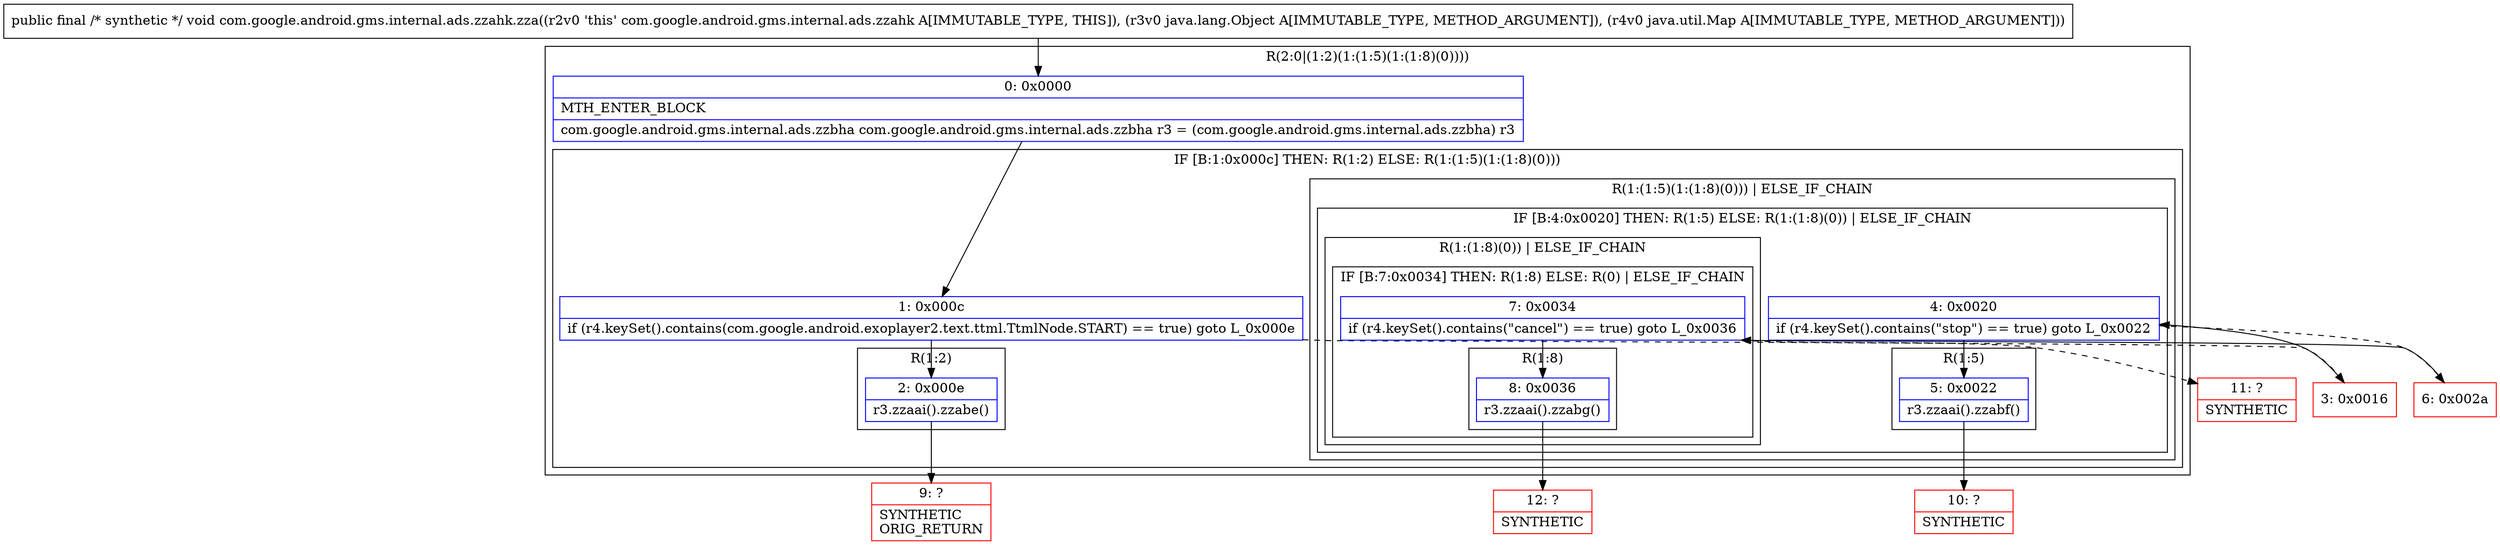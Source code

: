 digraph "CFG forcom.google.android.gms.internal.ads.zzahk.zza(Ljava\/lang\/Object;Ljava\/util\/Map;)V" {
subgraph cluster_Region_1117710437 {
label = "R(2:0|(1:2)(1:(1:5)(1:(1:8)(0))))";
node [shape=record,color=blue];
Node_0 [shape=record,label="{0\:\ 0x0000|MTH_ENTER_BLOCK\l|com.google.android.gms.internal.ads.zzbha com.google.android.gms.internal.ads.zzbha r3 = (com.google.android.gms.internal.ads.zzbha) r3\l}"];
subgraph cluster_IfRegion_1265148597 {
label = "IF [B:1:0x000c] THEN: R(1:2) ELSE: R(1:(1:5)(1:(1:8)(0)))";
node [shape=record,color=blue];
Node_1 [shape=record,label="{1\:\ 0x000c|if (r4.keySet().contains(com.google.android.exoplayer2.text.ttml.TtmlNode.START) == true) goto L_0x000e\l}"];
subgraph cluster_Region_2142702520 {
label = "R(1:2)";
node [shape=record,color=blue];
Node_2 [shape=record,label="{2\:\ 0x000e|r3.zzaai().zzabe()\l}"];
}
subgraph cluster_Region_1090118820 {
label = "R(1:(1:5)(1:(1:8)(0))) | ELSE_IF_CHAIN\l";
node [shape=record,color=blue];
subgraph cluster_IfRegion_357040013 {
label = "IF [B:4:0x0020] THEN: R(1:5) ELSE: R(1:(1:8)(0)) | ELSE_IF_CHAIN\l";
node [shape=record,color=blue];
Node_4 [shape=record,label="{4\:\ 0x0020|if (r4.keySet().contains(\"stop\") == true) goto L_0x0022\l}"];
subgraph cluster_Region_393448761 {
label = "R(1:5)";
node [shape=record,color=blue];
Node_5 [shape=record,label="{5\:\ 0x0022|r3.zzaai().zzabf()\l}"];
}
subgraph cluster_Region_900778009 {
label = "R(1:(1:8)(0)) | ELSE_IF_CHAIN\l";
node [shape=record,color=blue];
subgraph cluster_IfRegion_994289936 {
label = "IF [B:7:0x0034] THEN: R(1:8) ELSE: R(0) | ELSE_IF_CHAIN\l";
node [shape=record,color=blue];
Node_7 [shape=record,label="{7\:\ 0x0034|if (r4.keySet().contains(\"cancel\") == true) goto L_0x0036\l}"];
subgraph cluster_Region_967674062 {
label = "R(1:8)";
node [shape=record,color=blue];
Node_8 [shape=record,label="{8\:\ 0x0036|r3.zzaai().zzabg()\l}"];
}
subgraph cluster_Region_873510424 {
label = "R(0)";
node [shape=record,color=blue];
}
}
}
}
}
}
}
Node_3 [shape=record,color=red,label="{3\:\ 0x0016}"];
Node_6 [shape=record,color=red,label="{6\:\ 0x002a}"];
Node_9 [shape=record,color=red,label="{9\:\ ?|SYNTHETIC\lORIG_RETURN\l}"];
Node_10 [shape=record,color=red,label="{10\:\ ?|SYNTHETIC\l}"];
Node_11 [shape=record,color=red,label="{11\:\ ?|SYNTHETIC\l}"];
Node_12 [shape=record,color=red,label="{12\:\ ?|SYNTHETIC\l}"];
MethodNode[shape=record,label="{public final \/* synthetic *\/ void com.google.android.gms.internal.ads.zzahk.zza((r2v0 'this' com.google.android.gms.internal.ads.zzahk A[IMMUTABLE_TYPE, THIS]), (r3v0 java.lang.Object A[IMMUTABLE_TYPE, METHOD_ARGUMENT]), (r4v0 java.util.Map A[IMMUTABLE_TYPE, METHOD_ARGUMENT])) }"];
MethodNode -> Node_0;
Node_0 -> Node_1;
Node_1 -> Node_2;
Node_1 -> Node_3[style=dashed];
Node_2 -> Node_9;
Node_4 -> Node_5;
Node_4 -> Node_6[style=dashed];
Node_5 -> Node_10;
Node_7 -> Node_8;
Node_7 -> Node_11[style=dashed];
Node_8 -> Node_12;
Node_3 -> Node_4;
Node_6 -> Node_7;
}

